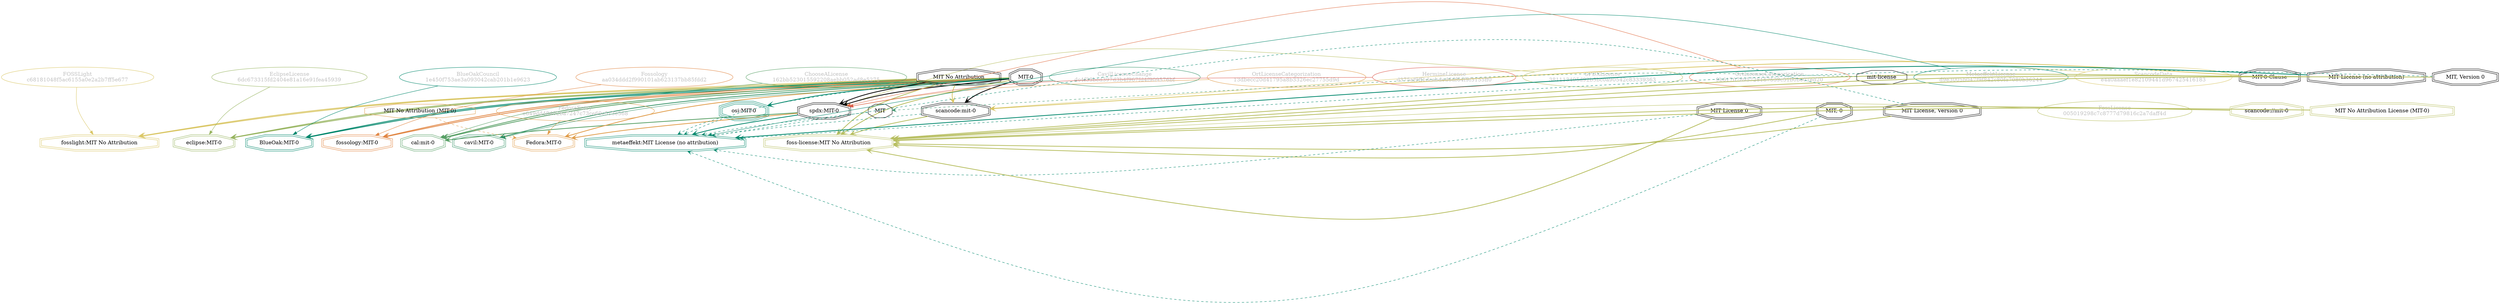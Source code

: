 strict digraph {
    node [shape=box];
    graph [splines=curved];
    2724 [label="SPDXLicense\n381113495d92b5bc0a90542c83339363"
         ,fontcolor=gray
         ,color="#b8bf62"
         ,fillcolor="beige;1"
         ,shape=ellipse];
    2725 [label="spdx:MIT-0"
         ,shape=doubleoctagon];
    2726 [label="MIT-0"
         ,shape=doubleoctagon];
    2727 [label="MIT No Attribution"
         ,shape=doubleoctagon];
    2816 [label=MIT,shape=octagon];
    8074 [label="FedoraEntry\ne649dd48402ba7247c73ce69c513e568"
         ,fontcolor=gray
         ,color="#e09d4b"
         ,fillcolor="beige;1"
         ,shape=ellipse];
    8075 [label="Fedora:MIT-0"
         ,color="#e09d4b"
         ,shape=doubleoctagon];
    8076 [label="MIT No Attribution (MIT-0)"
         ,color="#e09d4b"
         ,shape=octagon];
    8873 [label="BlueOakCouncil\n1e450f753ae3a093042cab201b1e9623"
         ,fontcolor=gray
         ,color="#00876c"
         ,fillcolor="beige;1"
         ,shape=ellipse];
    8874 [label="BlueOak:MIT-0"
         ,color="#00876c"
         ,shape=doubleoctagon];
    10966 [label="ChooseALicense\n162bb523015592208aebb052ad8e5275"
          ,fontcolor=gray
          ,color="#58a066"
          ,fillcolor="beige;1"
          ,shape=ellipse];
    10967 [label="cal:mit-0"
          ,color="#58a066"
          ,shape=doubleoctagon];
    19236 [label="ScancodeData\ne4a0aaaef1e82109441d967425416183"
          ,fontcolor=gray
          ,color="#dac767"
          ,fillcolor="beige;1"
          ,shape=ellipse];
    19237 [label="scancode:mit-0"
          ,shape=doubleoctagon];
    19238 [label="MIT-0-Clause"
          ,shape=doubleoctagon];
    27871 [label="Fossology\naa034ddd2f990101ab623137bb85fdd2"
          ,fontcolor=gray
          ,color="#e18745"
          ,fillcolor="beige;1"
          ,shape=ellipse];
    27872 [label="fossology:MIT-0"
          ,color="#e18745"
          ,shape=doubleoctagon];
    28327 [label="mit-license"
          ,shape=octagon];
    35055 [label="OrtLicenseCategorization\n9b61707895728157539c51b0be01ed20"
          ,fontcolor=gray
          ,color="#e06f45"
          ,fillcolor="beige;1"
          ,shape=ellipse];
    36201 [label="OrtLicenseCategorization\n13dbecc20d41795a8b3326ec27755d9d"
          ,fontcolor=gray
          ,color="#e09d4b"
          ,fillcolor="beige;1"
          ,shape=ellipse];
    37160 [label="CavilLicenseChange\ndc4f33bed397d3b4f967fd4f909576bf"
          ,fontcolor=gray
          ,color="#379469"
          ,fillcolor="beige;1"
          ,shape=ellipse];
    37161 [label="cavil:MIT-0"
          ,color="#379469"
          ,shape=doubleoctagon];
    45484 [label="MetaeffektLicense\nd9e3005b047f9f842c80fa7080b36244"
          ,fontcolor=gray
          ,color="#00876c"
          ,fillcolor="beige;1"
          ,shape=ellipse];
    45485 [label="metaeffekt:MIT License (no attribution)"
          ,color="#00876c"
          ,shape=doubleoctagon];
    45486 [label="MIT License (no attribution)"
          ,shape=doubleoctagon];
    45487 [label="MIT, Version 0"
          ,shape=doubleoctagon];
    45488 [label="MIT, 0"
          ,shape=doubleoctagon];
    45489 [label="MIT License, Version 0"
          ,shape=doubleoctagon];
    45490 [label="MIT License 0"
          ,shape=doubleoctagon];
    45491 [label="osi:MIT-0"
          ,color="#00876c"
          ,shape=tripleoctagon];
    50018 [label="HermineLicense\nd375af9ff1dcabded6df64f9f3155ff0"
          ,fontcolor=gray
          ,color="#dc574a"
          ,fillcolor="beige;1"
          ,shape=ellipse];
    50680 [label="FossLicense\n005019298c7c8777d79816c2a7daff4d"
          ,fontcolor=gray
          ,color="#b8bf62"
          ,fillcolor="beige;1"
          ,shape=ellipse];
    50681 [label="foss-license:MIT No Attribution"
          ,color="#b8bf62"
          ,shape=doubleoctagon];
    50682 [label="scancode://mit-0"
          ,color="#b8bf62"
          ,shape=doubleoctagon];
    50683 [label="MIT No Attribution License (MIT-0)"
          ,color="#b8bf62"
          ,shape=doubleoctagon];
    51205 [label="FOSSLight\nc68181048f5ac6155a0e2a2b7ff5e677"
          ,fontcolor=gray
          ,color="#dac767"
          ,fillcolor="beige;1"
          ,shape=ellipse];
    51206 [label="fosslight:MIT No Attribution"
          ,color="#dac767"
          ,shape=doubleoctagon];
    54298 [label="EclipseLicense\n6dc673315fd2404e81a16e91fea45939"
          ,fontcolor=gray
          ,color="#98b561"
          ,fillcolor="beige;1"
          ,shape=ellipse];
    54299 [label="eclipse:MIT-0"
          ,color="#98b561"
          ,shape=doubleoctagon];
    2724 -> 2725 [weight=0.5
                 ,color="#b8bf62"];
    2725 -> 8075 [style=bold
                 ,arrowhead=vee
                 ,weight=0.7
                 ,color="#e09d4b"];
    2725 -> 10967 [style=bold
                  ,arrowhead=vee
                  ,weight=0.7
                  ,color="#58a066"];
    2725 -> 45485 [style=bold
                  ,arrowhead=vee
                  ,weight=0.7
                  ,color="#00876c"];
    2726 -> 2725 [style=bold
                 ,arrowhead=vee
                 ,weight=0.7];
    2726 -> 8075 [style=bold
                 ,arrowhead=vee
                 ,weight=0.7
                 ,color="#e09d4b"];
    2726 -> 8075 [style=bold
                 ,arrowhead=vee
                 ,weight=0.7
                 ,color="#e09d4b"];
    2726 -> 8874 [style=bold
                 ,arrowhead=vee
                 ,weight=0.7
                 ,color="#00876c"];
    2726 -> 10967 [style=bold
                  ,arrowhead=vee
                  ,weight=0.7
                  ,color="#58a066"];
    2726 -> 19237 [style=bold
                  ,arrowhead=vee
                  ,weight=0.7];
    2726 -> 27872 [style=bold
                  ,arrowhead=vee
                  ,weight=0.7
                  ,color="#e18745"];
    2726 -> 37161 [style=bold
                  ,arrowhead=vee
                  ,weight=0.7
                  ,color="#379469"];
    2726 -> 37161 [style=bold
                  ,arrowhead=vee
                  ,weight=0.7
                  ,color="#379469"];
    2726 -> 45491 [style=bold
                  ,arrowhead=vee
                  ,weight=0.7
                  ,color="#00876c"];
    2726 -> 50681 [style=bold
                  ,arrowhead=vee
                  ,weight=0.7
                  ,color="#b8bf62"];
    2726 -> 51206 [style=bold
                  ,arrowhead=vee
                  ,weight=0.7
                  ,color="#dac767"];
    2726 -> 54299 [style=bold
                  ,arrowhead=vee
                  ,weight=0.7
                  ,color="#98b561"];
    2727 -> 2725 [style=bold
                 ,arrowhead=vee
                 ,weight=0.7];
    2727 -> 8874 [style=bold
                 ,arrowhead=vee
                 ,weight=0.7
                 ,color="#00876c"];
    2727 -> 10967 [style=bold
                  ,arrowhead=vee
                  ,weight=0.7
                  ,color="#58a066"];
    2727 -> 19237 [style=bold
                  ,arrowhead=vee
                  ,weight=0.7
                  ,color="#dac767"];
    2727 -> 27872 [style=bold
                  ,arrowhead=vee
                  ,weight=0.7
                  ,color="#e18745"];
    2727 -> 45485 [style=dashed
                  ,arrowhead=vee
                  ,weight=0.5
                  ,color="#00876c"];
    2727 -> 50681 [style=bold
                  ,arrowhead=vee
                  ,weight=0.7
                  ,color="#b8bf62"];
    2727 -> 51206 [style=bold
                  ,arrowhead=vee
                  ,weight=0.7
                  ,color="#dac767"];
    2727 -> 54299 [style=bold
                  ,arrowhead=vee
                  ,weight=0.7
                  ,color="#98b561"];
    2816 -> 45485 [style=dashed
                  ,arrowhead=vee
                  ,weight=0.5
                  ,color="#00876c"];
    8074 -> 8075 [weight=0.5
                 ,color="#e09d4b"];
    8076 -> 8075 [style=dashed
                 ,arrowhead=vee
                 ,weight=0.5
                 ,color="#e09d4b"];
    8873 -> 8874 [weight=0.5
                 ,color="#00876c"];
    10966 -> 10967 [weight=0.5
                   ,color="#58a066"];
    19236 -> 19237 [weight=0.5
                   ,color="#dac767"];
    19237 -> 45485 [style=dashed
                   ,arrowhead=vee
                   ,weight=0.5
                   ,color="#00876c"];
    19237 -> 50681 [style=bold
                   ,arrowhead=vee
                   ,weight=0.7
                   ,color="#b8bf62"];
    19238 -> 19237 [style=bold
                   ,arrowhead=vee
                   ,weight=0.7
                   ,color="#dac767"];
    19238 -> 50681 [style=bold
                   ,arrowhead=vee
                   ,weight=0.7
                   ,color="#b8bf62"];
    27871 -> 27872 [weight=0.5
                   ,color="#e18745"];
    28327 -> 2816 [style=dashed
                  ,arrowhead=vee
                  ,weight=0.5
                  ,color="#379469"];
    35055 -> 2725 [weight=0.5
                  ,color="#e06f45"];
    36201 -> 2725 [weight=0.5
                  ,color="#e09d4b"];
    37160 -> 37161 [weight=0.5
                   ,color="#379469"];
    45484 -> 45485 [weight=0.5
                   ,color="#00876c"];
    45486 -> 45485 [style=bold
                   ,arrowhead=vee
                   ,weight=0.7
                   ,color="#00876c"];
    45486 -> 50681 [style=bold
                   ,arrowhead=vee
                   ,weight=0.7
                   ,color="#b8bf62"];
    45487 -> 45485 [style=dashed
                   ,arrowhead=vee
                   ,weight=0.5
                   ,color="#00876c"];
    45487 -> 50681 [style=bold
                   ,arrowhead=vee
                   ,weight=0.7
                   ,color="#b8bf62"];
    45488 -> 45485 [style=dashed
                   ,arrowhead=vee
                   ,weight=0.5
                   ,color="#00876c"];
    45488 -> 50681 [style=bold
                   ,arrowhead=vee
                   ,weight=0.7
                   ,color="#b8bf62"];
    45489 -> 45485 [style=dashed
                   ,arrowhead=vee
                   ,weight=0.5
                   ,color="#00876c"];
    45489 -> 50681 [style=bold
                   ,arrowhead=vee
                   ,weight=0.7
                   ,color="#b8bf62"];
    45490 -> 45485 [style=dashed
                   ,arrowhead=vee
                   ,weight=0.5
                   ,color="#00876c"];
    45490 -> 50681 [style=bold
                   ,arrowhead=vee
                   ,weight=0.7
                   ,color="#b8bf62"];
    45491 -> 45485 [style=dashed
                   ,arrowhead=vee
                   ,weight=0.5
                   ,color="#00876c"];
    50018 -> 2725 [weight=0.5
                  ,color="#dc574a"];
    50680 -> 50681 [weight=0.5
                   ,color="#b8bf62"];
    50682 -> 50681 [style=bold
                   ,arrowhead=vee
                   ,weight=0.7
                   ,color="#b8bf62"];
    50683 -> 50681 [style=bold
                   ,arrowhead=vee
                   ,weight=0.7
                   ,color="#b8bf62"];
    51205 -> 51206 [weight=0.5
                   ,color="#dac767"];
    54298 -> 54299 [weight=0.5
                   ,color="#98b561"];
}
